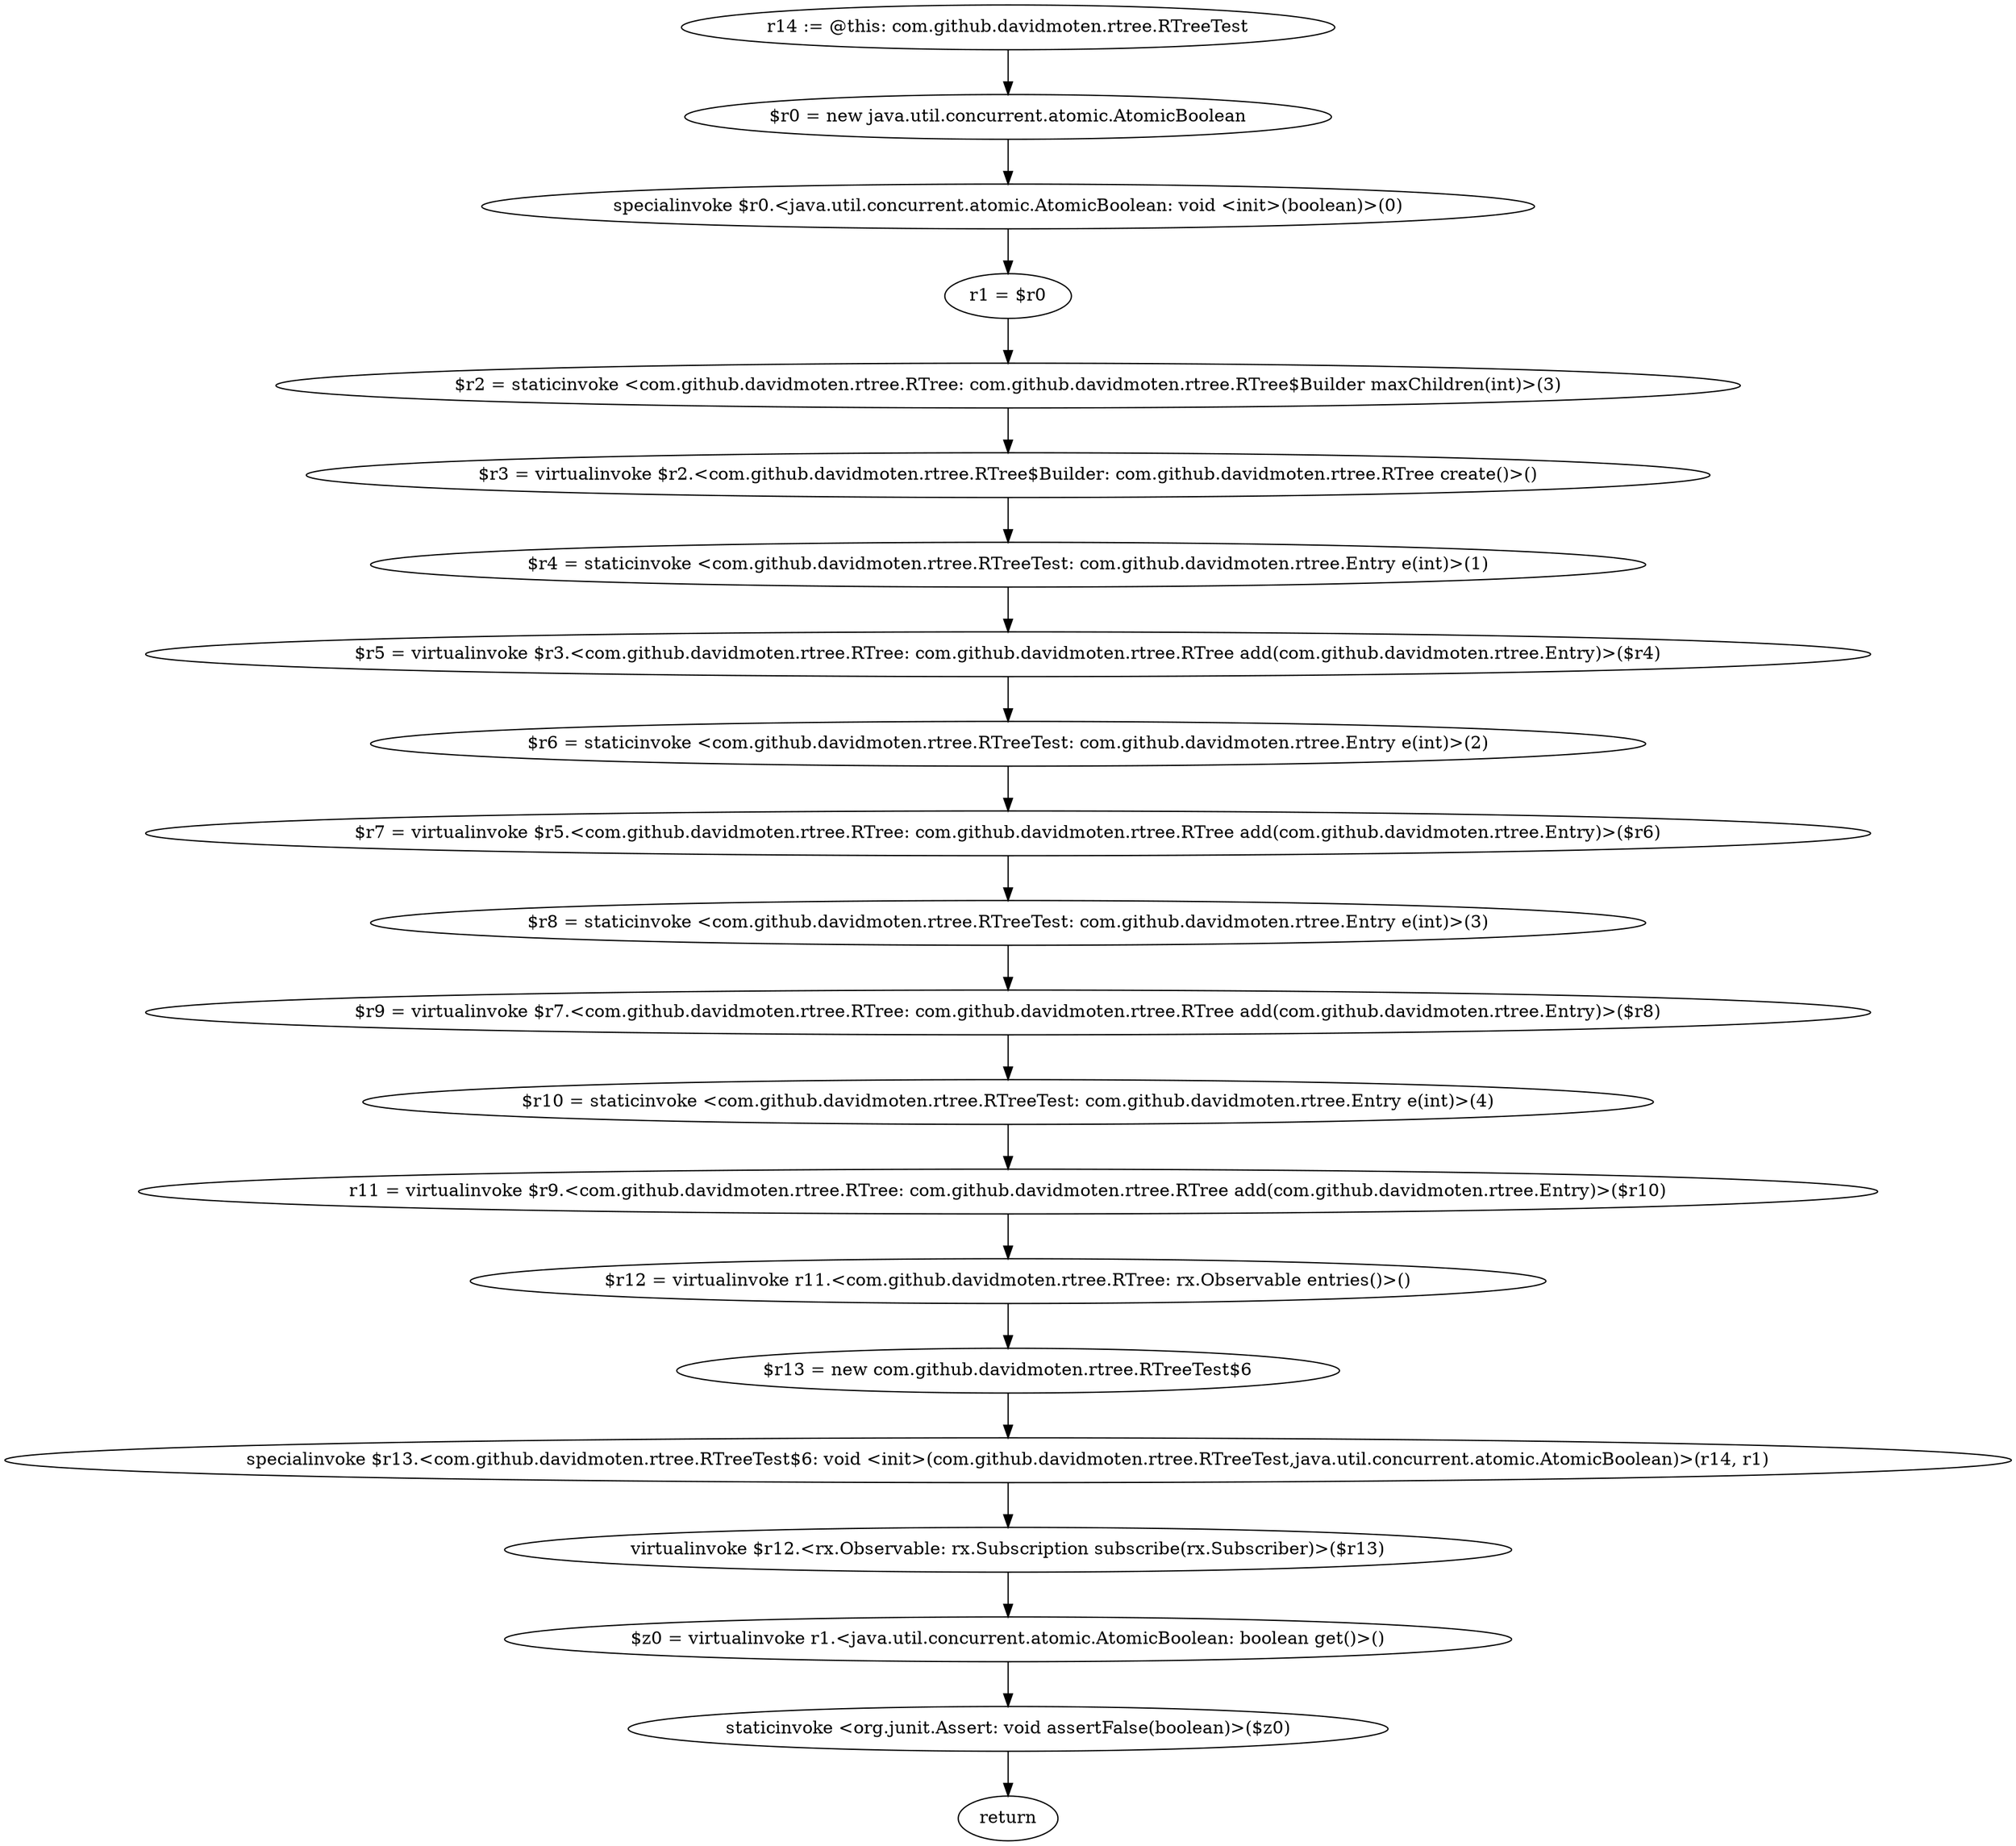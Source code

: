 digraph "unitGraph" {
    "r14 := @this: com.github.davidmoten.rtree.RTreeTest"
    "$r0 = new java.util.concurrent.atomic.AtomicBoolean"
    "specialinvoke $r0.<java.util.concurrent.atomic.AtomicBoolean: void <init>(boolean)>(0)"
    "r1 = $r0"
    "$r2 = staticinvoke <com.github.davidmoten.rtree.RTree: com.github.davidmoten.rtree.RTree$Builder maxChildren(int)>(3)"
    "$r3 = virtualinvoke $r2.<com.github.davidmoten.rtree.RTree$Builder: com.github.davidmoten.rtree.RTree create()>()"
    "$r4 = staticinvoke <com.github.davidmoten.rtree.RTreeTest: com.github.davidmoten.rtree.Entry e(int)>(1)"
    "$r5 = virtualinvoke $r3.<com.github.davidmoten.rtree.RTree: com.github.davidmoten.rtree.RTree add(com.github.davidmoten.rtree.Entry)>($r4)"
    "$r6 = staticinvoke <com.github.davidmoten.rtree.RTreeTest: com.github.davidmoten.rtree.Entry e(int)>(2)"
    "$r7 = virtualinvoke $r5.<com.github.davidmoten.rtree.RTree: com.github.davidmoten.rtree.RTree add(com.github.davidmoten.rtree.Entry)>($r6)"
    "$r8 = staticinvoke <com.github.davidmoten.rtree.RTreeTest: com.github.davidmoten.rtree.Entry e(int)>(3)"
    "$r9 = virtualinvoke $r7.<com.github.davidmoten.rtree.RTree: com.github.davidmoten.rtree.RTree add(com.github.davidmoten.rtree.Entry)>($r8)"
    "$r10 = staticinvoke <com.github.davidmoten.rtree.RTreeTest: com.github.davidmoten.rtree.Entry e(int)>(4)"
    "r11 = virtualinvoke $r9.<com.github.davidmoten.rtree.RTree: com.github.davidmoten.rtree.RTree add(com.github.davidmoten.rtree.Entry)>($r10)"
    "$r12 = virtualinvoke r11.<com.github.davidmoten.rtree.RTree: rx.Observable entries()>()"
    "$r13 = new com.github.davidmoten.rtree.RTreeTest$6"
    "specialinvoke $r13.<com.github.davidmoten.rtree.RTreeTest$6: void <init>(com.github.davidmoten.rtree.RTreeTest,java.util.concurrent.atomic.AtomicBoolean)>(r14, r1)"
    "virtualinvoke $r12.<rx.Observable: rx.Subscription subscribe(rx.Subscriber)>($r13)"
    "$z0 = virtualinvoke r1.<java.util.concurrent.atomic.AtomicBoolean: boolean get()>()"
    "staticinvoke <org.junit.Assert: void assertFalse(boolean)>($z0)"
    "return"
    "r14 := @this: com.github.davidmoten.rtree.RTreeTest"->"$r0 = new java.util.concurrent.atomic.AtomicBoolean";
    "$r0 = new java.util.concurrent.atomic.AtomicBoolean"->"specialinvoke $r0.<java.util.concurrent.atomic.AtomicBoolean: void <init>(boolean)>(0)";
    "specialinvoke $r0.<java.util.concurrent.atomic.AtomicBoolean: void <init>(boolean)>(0)"->"r1 = $r0";
    "r1 = $r0"->"$r2 = staticinvoke <com.github.davidmoten.rtree.RTree: com.github.davidmoten.rtree.RTree$Builder maxChildren(int)>(3)";
    "$r2 = staticinvoke <com.github.davidmoten.rtree.RTree: com.github.davidmoten.rtree.RTree$Builder maxChildren(int)>(3)"->"$r3 = virtualinvoke $r2.<com.github.davidmoten.rtree.RTree$Builder: com.github.davidmoten.rtree.RTree create()>()";
    "$r3 = virtualinvoke $r2.<com.github.davidmoten.rtree.RTree$Builder: com.github.davidmoten.rtree.RTree create()>()"->"$r4 = staticinvoke <com.github.davidmoten.rtree.RTreeTest: com.github.davidmoten.rtree.Entry e(int)>(1)";
    "$r4 = staticinvoke <com.github.davidmoten.rtree.RTreeTest: com.github.davidmoten.rtree.Entry e(int)>(1)"->"$r5 = virtualinvoke $r3.<com.github.davidmoten.rtree.RTree: com.github.davidmoten.rtree.RTree add(com.github.davidmoten.rtree.Entry)>($r4)";
    "$r5 = virtualinvoke $r3.<com.github.davidmoten.rtree.RTree: com.github.davidmoten.rtree.RTree add(com.github.davidmoten.rtree.Entry)>($r4)"->"$r6 = staticinvoke <com.github.davidmoten.rtree.RTreeTest: com.github.davidmoten.rtree.Entry e(int)>(2)";
    "$r6 = staticinvoke <com.github.davidmoten.rtree.RTreeTest: com.github.davidmoten.rtree.Entry e(int)>(2)"->"$r7 = virtualinvoke $r5.<com.github.davidmoten.rtree.RTree: com.github.davidmoten.rtree.RTree add(com.github.davidmoten.rtree.Entry)>($r6)";
    "$r7 = virtualinvoke $r5.<com.github.davidmoten.rtree.RTree: com.github.davidmoten.rtree.RTree add(com.github.davidmoten.rtree.Entry)>($r6)"->"$r8 = staticinvoke <com.github.davidmoten.rtree.RTreeTest: com.github.davidmoten.rtree.Entry e(int)>(3)";
    "$r8 = staticinvoke <com.github.davidmoten.rtree.RTreeTest: com.github.davidmoten.rtree.Entry e(int)>(3)"->"$r9 = virtualinvoke $r7.<com.github.davidmoten.rtree.RTree: com.github.davidmoten.rtree.RTree add(com.github.davidmoten.rtree.Entry)>($r8)";
    "$r9 = virtualinvoke $r7.<com.github.davidmoten.rtree.RTree: com.github.davidmoten.rtree.RTree add(com.github.davidmoten.rtree.Entry)>($r8)"->"$r10 = staticinvoke <com.github.davidmoten.rtree.RTreeTest: com.github.davidmoten.rtree.Entry e(int)>(4)";
    "$r10 = staticinvoke <com.github.davidmoten.rtree.RTreeTest: com.github.davidmoten.rtree.Entry e(int)>(4)"->"r11 = virtualinvoke $r9.<com.github.davidmoten.rtree.RTree: com.github.davidmoten.rtree.RTree add(com.github.davidmoten.rtree.Entry)>($r10)";
    "r11 = virtualinvoke $r9.<com.github.davidmoten.rtree.RTree: com.github.davidmoten.rtree.RTree add(com.github.davidmoten.rtree.Entry)>($r10)"->"$r12 = virtualinvoke r11.<com.github.davidmoten.rtree.RTree: rx.Observable entries()>()";
    "$r12 = virtualinvoke r11.<com.github.davidmoten.rtree.RTree: rx.Observable entries()>()"->"$r13 = new com.github.davidmoten.rtree.RTreeTest$6";
    "$r13 = new com.github.davidmoten.rtree.RTreeTest$6"->"specialinvoke $r13.<com.github.davidmoten.rtree.RTreeTest$6: void <init>(com.github.davidmoten.rtree.RTreeTest,java.util.concurrent.atomic.AtomicBoolean)>(r14, r1)";
    "specialinvoke $r13.<com.github.davidmoten.rtree.RTreeTest$6: void <init>(com.github.davidmoten.rtree.RTreeTest,java.util.concurrent.atomic.AtomicBoolean)>(r14, r1)"->"virtualinvoke $r12.<rx.Observable: rx.Subscription subscribe(rx.Subscriber)>($r13)";
    "virtualinvoke $r12.<rx.Observable: rx.Subscription subscribe(rx.Subscriber)>($r13)"->"$z0 = virtualinvoke r1.<java.util.concurrent.atomic.AtomicBoolean: boolean get()>()";
    "$z0 = virtualinvoke r1.<java.util.concurrent.atomic.AtomicBoolean: boolean get()>()"->"staticinvoke <org.junit.Assert: void assertFalse(boolean)>($z0)";
    "staticinvoke <org.junit.Assert: void assertFalse(boolean)>($z0)"->"return";
}
